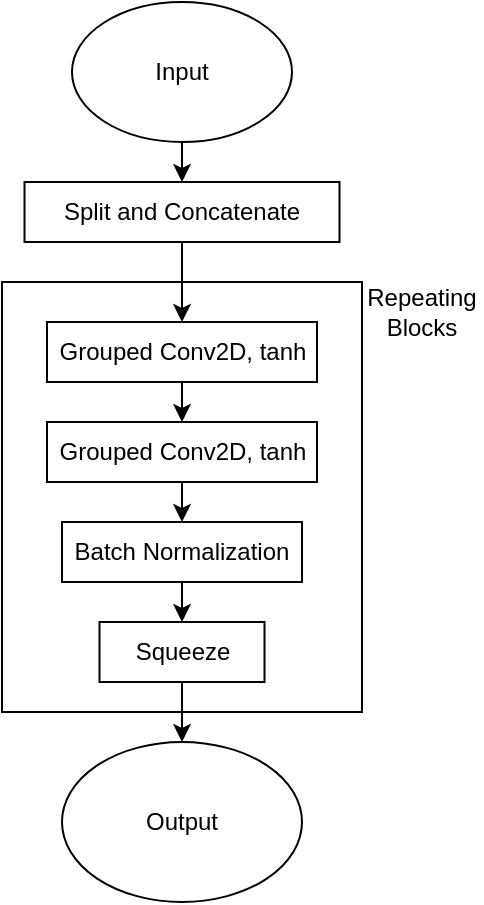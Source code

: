 <mxfile version="20.6.0" type="device"><diagram id="awDqmElbtsSxomKCUVsG" name="Page-1"><mxGraphModel dx="2305" dy="1319" grid="1" gridSize="10" guides="1" tooltips="1" connect="1" arrows="1" fold="1" page="1" pageScale="1" pageWidth="850" pageHeight="1100" math="0" shadow="0"><root><mxCell id="0"/><mxCell id="1" parent="0"/><mxCell id="61FekApi7p9lLKpkXs39-3" style="edgeStyle=orthogonalEdgeStyle;rounded=0;orthogonalLoop=1;jettySize=auto;html=1;exitX=0.5;exitY=1;exitDx=0;exitDy=0;entryX=0.5;entryY=0;entryDx=0;entryDy=0;" parent="1" source="61FekApi7p9lLKpkXs39-1" target="61FekApi7p9lLKpkXs39-2" edge="1"><mxGeometry relative="1" as="geometry"/></mxCell><mxCell id="61FekApi7p9lLKpkXs39-1" value="Input" style="ellipse;whiteSpace=wrap;html=1;" parent="1" vertex="1"><mxGeometry x="210" y="170" width="110" height="70" as="geometry"/></mxCell><mxCell id="61FekApi7p9lLKpkXs39-5" style="edgeStyle=orthogonalEdgeStyle;rounded=0;orthogonalLoop=1;jettySize=auto;html=1;exitX=0.5;exitY=1;exitDx=0;exitDy=0;entryX=0.5;entryY=0;entryDx=0;entryDy=0;" parent="1" source="61FekApi7p9lLKpkXs39-2" target="61FekApi7p9lLKpkXs39-4" edge="1"><mxGeometry relative="1" as="geometry"/></mxCell><mxCell id="61FekApi7p9lLKpkXs39-2" value="Split and Concatenate" style="rounded=0;whiteSpace=wrap;html=1;" parent="1" vertex="1"><mxGeometry x="186.25" y="260" width="157.5" height="30" as="geometry"/></mxCell><mxCell id="jxGrdHvaiHS7cR5oQ7jW-5" style="edgeStyle=orthogonalEdgeStyle;rounded=0;orthogonalLoop=1;jettySize=auto;html=1;exitX=0.5;exitY=1;exitDx=0;exitDy=0;entryX=0.5;entryY=0;entryDx=0;entryDy=0;" edge="1" parent="1" source="61FekApi7p9lLKpkXs39-4" target="jxGrdHvaiHS7cR5oQ7jW-2"><mxGeometry relative="1" as="geometry"/></mxCell><mxCell id="61FekApi7p9lLKpkXs39-4" value="Grouped Conv2D, tanh" style="rounded=0;whiteSpace=wrap;html=1;" parent="1" vertex="1"><mxGeometry x="197.5" y="330" width="135" height="30" as="geometry"/></mxCell><mxCell id="61FekApi7p9lLKpkXs39-13" style="edgeStyle=orthogonalEdgeStyle;rounded=0;orthogonalLoop=1;jettySize=auto;html=1;exitX=0.5;exitY=1;exitDx=0;exitDy=0;entryX=0.5;entryY=0;entryDx=0;entryDy=0;" parent="1" source="61FekApi7p9lLKpkXs39-10" target="61FekApi7p9lLKpkXs39-12" edge="1"><mxGeometry relative="1" as="geometry"/></mxCell><mxCell id="61FekApi7p9lLKpkXs39-10" value="Batch Normalization" style="rounded=0;whiteSpace=wrap;html=1;" parent="1" vertex="1"><mxGeometry x="205" y="430" width="120" height="30" as="geometry"/></mxCell><mxCell id="61FekApi7p9lLKpkXs39-15" style="edgeStyle=orthogonalEdgeStyle;rounded=0;orthogonalLoop=1;jettySize=auto;html=1;exitX=0.5;exitY=1;exitDx=0;exitDy=0;" parent="1" source="61FekApi7p9lLKpkXs39-12" target="61FekApi7p9lLKpkXs39-14" edge="1"><mxGeometry relative="1" as="geometry"/></mxCell><mxCell id="61FekApi7p9lLKpkXs39-12" value="Squeeze" style="rounded=0;whiteSpace=wrap;html=1;" parent="1" vertex="1"><mxGeometry x="223.75" y="480" width="82.5" height="30" as="geometry"/></mxCell><mxCell id="61FekApi7p9lLKpkXs39-14" value="Output" style="ellipse;whiteSpace=wrap;html=1;" parent="1" vertex="1"><mxGeometry x="205" y="540" width="120" height="80" as="geometry"/></mxCell><mxCell id="61FekApi7p9lLKpkXs39-16" value="" style="rounded=0;whiteSpace=wrap;html=1;fillColor=none;" parent="1" vertex="1"><mxGeometry x="175" y="310" width="180" height="215" as="geometry"/></mxCell><mxCell id="61FekApi7p9lLKpkXs39-17" value="Repeating Blocks" style="text;html=1;strokeColor=none;fillColor=none;align=center;verticalAlign=middle;whiteSpace=wrap;rounded=0;" parent="1" vertex="1"><mxGeometry x="355" y="310" width="60" height="30" as="geometry"/></mxCell><mxCell id="jxGrdHvaiHS7cR5oQ7jW-8" style="edgeStyle=orthogonalEdgeStyle;rounded=0;orthogonalLoop=1;jettySize=auto;html=1;exitX=0.5;exitY=1;exitDx=0;exitDy=0;entryX=0.5;entryY=0;entryDx=0;entryDy=0;" edge="1" parent="1" source="jxGrdHvaiHS7cR5oQ7jW-2" target="61FekApi7p9lLKpkXs39-10"><mxGeometry relative="1" as="geometry"/></mxCell><mxCell id="jxGrdHvaiHS7cR5oQ7jW-2" value="Grouped Conv2D, tanh" style="rounded=0;whiteSpace=wrap;html=1;" vertex="1" parent="1"><mxGeometry x="197.5" y="380" width="135" height="30" as="geometry"/></mxCell></root></mxGraphModel></diagram></mxfile>